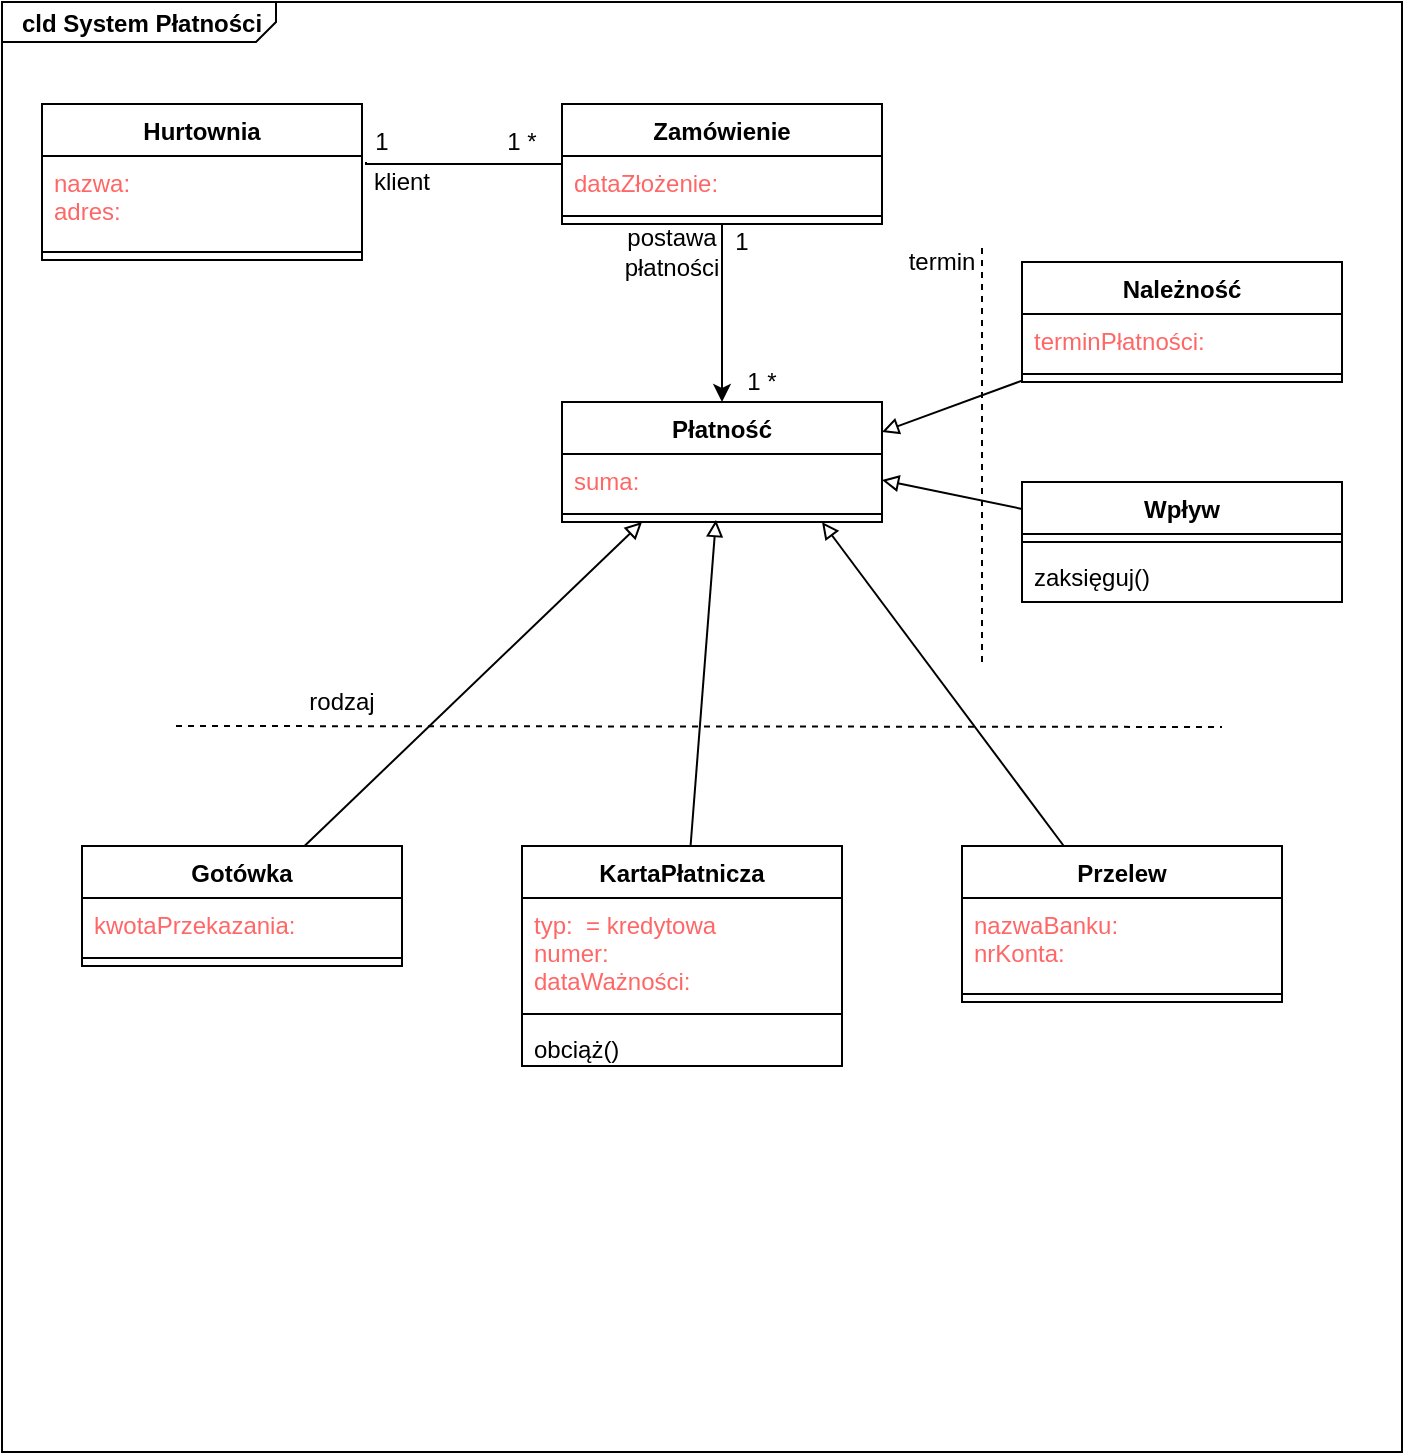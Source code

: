 <mxfile version="13.8.1" type="github">
  <diagram id="C5RBs43oDa-KdzZeNtuy" name="Page-1">
    <mxGraphModel dx="1422" dy="762" grid="1" gridSize="10" guides="1" tooltips="1" connect="1" arrows="1" fold="1" page="1" pageScale="1" pageWidth="827" pageHeight="1169" math="0" shadow="0">
      <root>
        <mxCell id="WIyWlLk6GJQsqaUBKTNV-0" />
        <mxCell id="WIyWlLk6GJQsqaUBKTNV-1" parent="WIyWlLk6GJQsqaUBKTNV-0" />
        <mxCell id="AJahBqpQrGghT7sTdUaU-17" value="&lt;p style=&quot;margin: 0px ; margin-top: 4px ; margin-left: 10px ; text-align: left&quot;&gt;&lt;b&gt;cld System Płatności&lt;/b&gt;&lt;/p&gt;" style="html=1;strokeWidth=1;shape=mxgraph.sysml.package;html=1;overflow=fill;whiteSpace=wrap;labelX=137;" vertex="1" parent="WIyWlLk6GJQsqaUBKTNV-1">
          <mxGeometry x="60" y="20" width="700" height="725" as="geometry" />
        </mxCell>
        <mxCell id="AJahBqpQrGghT7sTdUaU-93" style="edgeStyle=none;orthogonalLoop=1;jettySize=auto;html=1;entryX=1;entryY=0.25;entryDx=0;entryDy=0;endArrow=block;endFill=0;" edge="1" parent="WIyWlLk6GJQsqaUBKTNV-1" source="AJahBqpQrGghT7sTdUaU-46" target="AJahBqpQrGghT7sTdUaU-38">
          <mxGeometry relative="1" as="geometry" />
        </mxCell>
        <mxCell id="AJahBqpQrGghT7sTdUaU-46" value="Należność" style="swimlane;fontStyle=1;align=center;verticalAlign=top;childLayout=stackLayout;horizontal=1;startSize=26;horizontalStack=0;resizeParent=1;resizeParentMax=0;resizeLast=0;collapsible=1;marginBottom=0;" vertex="1" parent="WIyWlLk6GJQsqaUBKTNV-1">
          <mxGeometry x="570" y="150" width="160" height="60" as="geometry" />
        </mxCell>
        <mxCell id="AJahBqpQrGghT7sTdUaU-47" value="terminPłatności:" style="text;strokeColor=none;fillColor=none;align=left;verticalAlign=top;spacingLeft=4;spacingRight=4;overflow=hidden;rotatable=0;points=[[0,0.5],[1,0.5]];portConstraint=eastwest;fontColor=#FF6666;" vertex="1" parent="AJahBqpQrGghT7sTdUaU-46">
          <mxGeometry y="26" width="160" height="26" as="geometry" />
        </mxCell>
        <mxCell id="AJahBqpQrGghT7sTdUaU-48" value="" style="line;strokeWidth=1;fillColor=none;align=left;verticalAlign=middle;spacingTop=-1;spacingLeft=3;spacingRight=3;rotatable=0;labelPosition=right;points=[];portConstraint=eastwest;" vertex="1" parent="AJahBqpQrGghT7sTdUaU-46">
          <mxGeometry y="52" width="160" height="8" as="geometry" />
        </mxCell>
        <mxCell id="AJahBqpQrGghT7sTdUaU-87" style="edgeStyle=none;orthogonalLoop=1;jettySize=auto;html=1;entryX=1;entryY=0.5;entryDx=0;entryDy=0;endArrow=block;endFill=0;" edge="1" parent="WIyWlLk6GJQsqaUBKTNV-1" source="AJahBqpQrGghT7sTdUaU-55" target="AJahBqpQrGghT7sTdUaU-39">
          <mxGeometry relative="1" as="geometry" />
        </mxCell>
        <mxCell id="AJahBqpQrGghT7sTdUaU-55" value="Wpływ" style="swimlane;fontStyle=1;align=center;verticalAlign=top;childLayout=stackLayout;horizontal=1;startSize=26;horizontalStack=0;resizeParent=1;resizeParentMax=0;resizeLast=0;collapsible=1;marginBottom=0;" vertex="1" parent="WIyWlLk6GJQsqaUBKTNV-1">
          <mxGeometry x="570" y="260" width="160" height="60" as="geometry" />
        </mxCell>
        <mxCell id="AJahBqpQrGghT7sTdUaU-57" value="" style="line;strokeWidth=1;fillColor=none;align=left;verticalAlign=middle;spacingTop=-1;spacingLeft=3;spacingRight=3;rotatable=0;labelPosition=right;points=[];portConstraint=eastwest;" vertex="1" parent="AJahBqpQrGghT7sTdUaU-55">
          <mxGeometry y="26" width="160" height="8" as="geometry" />
        </mxCell>
        <mxCell id="AJahBqpQrGghT7sTdUaU-58" value="zaksięguj()" style="text;strokeColor=none;fillColor=none;align=left;verticalAlign=top;spacingLeft=4;spacingRight=4;overflow=hidden;rotatable=0;points=[[0,0.5],[1,0.5]];portConstraint=eastwest;" vertex="1" parent="AJahBqpQrGghT7sTdUaU-55">
          <mxGeometry y="34" width="160" height="26" as="geometry" />
        </mxCell>
        <mxCell id="AJahBqpQrGghT7sTdUaU-76" style="edgeStyle=orthogonalEdgeStyle;rounded=0;orthogonalLoop=1;jettySize=auto;html=1;endArrow=none;endFill=0;" edge="1" parent="WIyWlLk6GJQsqaUBKTNV-1" target="AJahBqpQrGghT7sTdUaU-34">
          <mxGeometry relative="1" as="geometry">
            <mxPoint x="242" y="100" as="sourcePoint" />
            <Array as="points">
              <mxPoint x="242" y="101" />
            </Array>
          </mxGeometry>
        </mxCell>
        <mxCell id="AJahBqpQrGghT7sTdUaU-18" value="Hurtownia" style="swimlane;fontStyle=1;align=center;verticalAlign=top;childLayout=stackLayout;horizontal=1;startSize=26;horizontalStack=0;resizeParent=1;resizeParentMax=0;resizeLast=0;collapsible=1;marginBottom=0;" vertex="1" parent="WIyWlLk6GJQsqaUBKTNV-1">
          <mxGeometry x="80" y="71" width="160" height="78" as="geometry" />
        </mxCell>
        <mxCell id="AJahBqpQrGghT7sTdUaU-19" value="nazwa:&#xa;adres:" style="text;align=left;verticalAlign=top;spacingLeft=4;spacingRight=4;overflow=hidden;rotatable=0;points=[[0,0.5],[1,0.5]];portConstraint=eastwest;fontColor=#FF6666;" vertex="1" parent="AJahBqpQrGghT7sTdUaU-18">
          <mxGeometry y="26" width="160" height="44" as="geometry" />
        </mxCell>
        <mxCell id="AJahBqpQrGghT7sTdUaU-20" value="" style="line;strokeWidth=1;fillColor=none;align=left;verticalAlign=middle;spacingTop=-1;spacingLeft=3;spacingRight=3;rotatable=0;labelPosition=right;points=[];portConstraint=eastwest;" vertex="1" parent="AJahBqpQrGghT7sTdUaU-18">
          <mxGeometry y="70" width="160" height="8" as="geometry" />
        </mxCell>
        <mxCell id="AJahBqpQrGghT7sTdUaU-82" style="edgeStyle=orthogonalEdgeStyle;rounded=0;orthogonalLoop=1;jettySize=auto;html=1;endArrow=classic;endFill=1;" edge="1" parent="WIyWlLk6GJQsqaUBKTNV-1" source="AJahBqpQrGghT7sTdUaU-34" target="AJahBqpQrGghT7sTdUaU-38">
          <mxGeometry relative="1" as="geometry" />
        </mxCell>
        <mxCell id="AJahBqpQrGghT7sTdUaU-34" value="Zamówienie" style="swimlane;fontStyle=1;align=center;verticalAlign=top;childLayout=stackLayout;horizontal=1;startSize=26;horizontalStack=0;resizeParent=1;resizeParentMax=0;resizeLast=0;collapsible=1;marginBottom=0;" vertex="1" parent="WIyWlLk6GJQsqaUBKTNV-1">
          <mxGeometry x="340" y="71" width="160" height="60" as="geometry" />
        </mxCell>
        <mxCell id="AJahBqpQrGghT7sTdUaU-35" value="dataZłożenie:" style="text;strokeColor=none;fillColor=none;align=left;verticalAlign=top;spacingLeft=4;spacingRight=4;overflow=hidden;rotatable=0;points=[[0,0.5],[1,0.5]];portConstraint=eastwest;fontColor=#FF6666;" vertex="1" parent="AJahBqpQrGghT7sTdUaU-34">
          <mxGeometry y="26" width="160" height="26" as="geometry" />
        </mxCell>
        <mxCell id="AJahBqpQrGghT7sTdUaU-36" value="" style="line;strokeWidth=1;fillColor=none;align=left;verticalAlign=middle;spacingTop=-1;spacingLeft=3;spacingRight=3;rotatable=0;labelPosition=right;points=[];portConstraint=eastwest;" vertex="1" parent="AJahBqpQrGghT7sTdUaU-34">
          <mxGeometry y="52" width="160" height="8" as="geometry" />
        </mxCell>
        <mxCell id="AJahBqpQrGghT7sTdUaU-38" value="Płatność" style="swimlane;fontStyle=1;align=center;verticalAlign=top;childLayout=stackLayout;horizontal=1;startSize=26;horizontalStack=0;resizeParent=1;resizeParentMax=0;resizeLast=0;collapsible=1;marginBottom=0;" vertex="1" parent="WIyWlLk6GJQsqaUBKTNV-1">
          <mxGeometry x="340" y="220" width="160" height="60" as="geometry" />
        </mxCell>
        <mxCell id="AJahBqpQrGghT7sTdUaU-39" value="suma:" style="text;strokeColor=none;fillColor=none;align=left;verticalAlign=top;spacingLeft=4;spacingRight=4;overflow=hidden;rotatable=0;points=[[0,0.5],[1,0.5]];portConstraint=eastwest;fontColor=#FF6666;" vertex="1" parent="AJahBqpQrGghT7sTdUaU-38">
          <mxGeometry y="26" width="160" height="26" as="geometry" />
        </mxCell>
        <mxCell id="AJahBqpQrGghT7sTdUaU-40" value="" style="line;strokeWidth=1;fillColor=none;align=left;verticalAlign=middle;spacingTop=-1;spacingLeft=3;spacingRight=3;rotatable=0;labelPosition=right;points=[];portConstraint=eastwest;" vertex="1" parent="AJahBqpQrGghT7sTdUaU-38">
          <mxGeometry y="52" width="160" height="8" as="geometry" />
        </mxCell>
        <mxCell id="AJahBqpQrGghT7sTdUaU-92" style="edgeStyle=none;orthogonalLoop=1;jettySize=auto;html=1;endArrow=block;endFill=0;endSize=6;" edge="1" parent="WIyWlLk6GJQsqaUBKTNV-1" source="AJahBqpQrGghT7sTdUaU-71">
          <mxGeometry relative="1" as="geometry">
            <mxPoint x="470" y="280" as="targetPoint" />
          </mxGeometry>
        </mxCell>
        <mxCell id="AJahBqpQrGghT7sTdUaU-71" value="Przelew" style="swimlane;fontStyle=1;align=center;verticalAlign=top;childLayout=stackLayout;horizontal=1;startSize=26;horizontalStack=0;resizeParent=1;resizeParentMax=0;resizeLast=0;collapsible=1;marginBottom=0;" vertex="1" parent="WIyWlLk6GJQsqaUBKTNV-1">
          <mxGeometry x="540" y="442" width="160" height="78" as="geometry" />
        </mxCell>
        <mxCell id="AJahBqpQrGghT7sTdUaU-72" value="nazwaBanku:&#xa;nrKonta:" style="text;strokeColor=none;fillColor=none;align=left;verticalAlign=top;spacingLeft=4;spacingRight=4;overflow=hidden;rotatable=0;points=[[0,0.5],[1,0.5]];portConstraint=eastwest;fontColor=#FF6666;" vertex="1" parent="AJahBqpQrGghT7sTdUaU-71">
          <mxGeometry y="26" width="160" height="44" as="geometry" />
        </mxCell>
        <mxCell id="AJahBqpQrGghT7sTdUaU-73" value="" style="line;strokeWidth=1;fillColor=none;align=left;verticalAlign=middle;spacingTop=-1;spacingLeft=3;spacingRight=3;rotatable=0;labelPosition=right;points=[];portConstraint=eastwest;" vertex="1" parent="AJahBqpQrGghT7sTdUaU-71">
          <mxGeometry y="70" width="160" height="8" as="geometry" />
        </mxCell>
        <mxCell id="AJahBqpQrGghT7sTdUaU-89" style="edgeStyle=none;orthogonalLoop=1;jettySize=auto;html=1;entryX=0.481;entryY=0.875;entryDx=0;entryDy=0;entryPerimeter=0;endArrow=block;endFill=0;" edge="1" parent="WIyWlLk6GJQsqaUBKTNV-1" source="AJahBqpQrGghT7sTdUaU-63" target="AJahBqpQrGghT7sTdUaU-40">
          <mxGeometry relative="1" as="geometry" />
        </mxCell>
        <mxCell id="AJahBqpQrGghT7sTdUaU-63" value="KartaPłatnicza" style="swimlane;fontStyle=1;align=center;verticalAlign=top;childLayout=stackLayout;horizontal=1;startSize=26;horizontalStack=0;resizeParent=1;resizeParentMax=0;resizeLast=0;collapsible=1;marginBottom=0;" vertex="1" parent="WIyWlLk6GJQsqaUBKTNV-1">
          <mxGeometry x="320" y="442" width="160" height="110" as="geometry" />
        </mxCell>
        <mxCell id="AJahBqpQrGghT7sTdUaU-64" value="typ:  = kredytowa&#xa;numer:&#xa;dataWażności:" style="text;strokeColor=none;fillColor=none;align=left;verticalAlign=top;spacingLeft=4;spacingRight=4;overflow=hidden;rotatable=0;points=[[0,0.5],[1,0.5]];portConstraint=eastwest;fontColor=#FF6666;" vertex="1" parent="AJahBqpQrGghT7sTdUaU-63">
          <mxGeometry y="26" width="160" height="54" as="geometry" />
        </mxCell>
        <mxCell id="AJahBqpQrGghT7sTdUaU-65" value="" style="line;strokeWidth=1;fillColor=none;align=left;verticalAlign=middle;spacingTop=-1;spacingLeft=3;spacingRight=3;rotatable=0;labelPosition=right;points=[];portConstraint=eastwest;" vertex="1" parent="AJahBqpQrGghT7sTdUaU-63">
          <mxGeometry y="80" width="160" height="8" as="geometry" />
        </mxCell>
        <mxCell id="AJahBqpQrGghT7sTdUaU-66" value="obciąż()" style="text;strokeColor=none;fillColor=none;align=left;verticalAlign=top;spacingLeft=4;spacingRight=4;overflow=hidden;rotatable=0;points=[[0,0.5],[1,0.5]];portConstraint=eastwest;" vertex="1" parent="AJahBqpQrGghT7sTdUaU-63">
          <mxGeometry y="88" width="160" height="22" as="geometry" />
        </mxCell>
        <mxCell id="AJahBqpQrGghT7sTdUaU-91" style="edgeStyle=none;orthogonalLoop=1;jettySize=auto;html=1;entryX=0.25;entryY=1;entryDx=0;entryDy=0;endArrow=block;endFill=0;" edge="1" parent="WIyWlLk6GJQsqaUBKTNV-1" source="AJahBqpQrGghT7sTdUaU-59" target="AJahBqpQrGghT7sTdUaU-38">
          <mxGeometry relative="1" as="geometry" />
        </mxCell>
        <mxCell id="AJahBqpQrGghT7sTdUaU-59" value="Gotówka" style="swimlane;fontStyle=1;align=center;verticalAlign=top;childLayout=stackLayout;horizontal=1;startSize=26;horizontalStack=0;resizeParent=1;resizeParentMax=0;resizeLast=0;collapsible=1;marginBottom=0;" vertex="1" parent="WIyWlLk6GJQsqaUBKTNV-1">
          <mxGeometry x="100" y="442" width="160" height="60" as="geometry" />
        </mxCell>
        <mxCell id="AJahBqpQrGghT7sTdUaU-60" value="kwotaPrzekazania:" style="text;strokeColor=none;fillColor=none;align=left;verticalAlign=top;spacingLeft=4;spacingRight=4;overflow=hidden;rotatable=0;points=[[0,0.5],[1,0.5]];portConstraint=eastwest;fontColor=#FF6666;" vertex="1" parent="AJahBqpQrGghT7sTdUaU-59">
          <mxGeometry y="26" width="160" height="26" as="geometry" />
        </mxCell>
        <mxCell id="AJahBqpQrGghT7sTdUaU-61" value="" style="line;strokeWidth=1;fillColor=none;align=left;verticalAlign=middle;spacingTop=-1;spacingLeft=3;spacingRight=3;rotatable=0;labelPosition=right;points=[];portConstraint=eastwest;" vertex="1" parent="AJahBqpQrGghT7sTdUaU-59">
          <mxGeometry y="52" width="160" height="8" as="geometry" />
        </mxCell>
        <mxCell id="AJahBqpQrGghT7sTdUaU-79" value="1" style="text;html=1;strokeColor=none;fillColor=none;align=center;verticalAlign=middle;whiteSpace=wrap;rounded=0;" vertex="1" parent="WIyWlLk6GJQsqaUBKTNV-1">
          <mxGeometry x="230" y="80" width="40" height="20" as="geometry" />
        </mxCell>
        <mxCell id="AJahBqpQrGghT7sTdUaU-80" value="1 *" style="text;html=1;strokeColor=none;fillColor=none;align=center;verticalAlign=middle;whiteSpace=wrap;rounded=0;" vertex="1" parent="WIyWlLk6GJQsqaUBKTNV-1">
          <mxGeometry x="300" y="80" width="40" height="20" as="geometry" />
        </mxCell>
        <mxCell id="AJahBqpQrGghT7sTdUaU-81" value="klient" style="text;html=1;strokeColor=none;fillColor=none;align=center;verticalAlign=middle;whiteSpace=wrap;rounded=0;" vertex="1" parent="WIyWlLk6GJQsqaUBKTNV-1">
          <mxGeometry x="240" y="100" width="40" height="20" as="geometry" />
        </mxCell>
        <mxCell id="AJahBqpQrGghT7sTdUaU-83" value="1" style="text;html=1;strokeColor=none;fillColor=none;align=center;verticalAlign=middle;whiteSpace=wrap;rounded=0;" vertex="1" parent="WIyWlLk6GJQsqaUBKTNV-1">
          <mxGeometry x="420" y="130" width="20" height="20" as="geometry" />
        </mxCell>
        <mxCell id="AJahBqpQrGghT7sTdUaU-84" value="1 *" style="text;html=1;strokeColor=none;fillColor=none;align=center;verticalAlign=middle;whiteSpace=wrap;rounded=0;" vertex="1" parent="WIyWlLk6GJQsqaUBKTNV-1">
          <mxGeometry x="420" y="200" width="40" height="20" as="geometry" />
        </mxCell>
        <mxCell id="AJahBqpQrGghT7sTdUaU-85" value="postawa&lt;br&gt;płatności" style="text;html=1;strokeColor=none;fillColor=none;align=center;verticalAlign=middle;whiteSpace=wrap;rounded=0;" vertex="1" parent="WIyWlLk6GJQsqaUBKTNV-1">
          <mxGeometry x="370" y="130" width="50" height="30" as="geometry" />
        </mxCell>
        <mxCell id="AJahBqpQrGghT7sTdUaU-99" value="" style="endArrow=none;dashed=1;html=1;strokeColor=#000000;fontColor=#FF6666;" edge="1" parent="WIyWlLk6GJQsqaUBKTNV-1">
          <mxGeometry width="50" height="50" relative="1" as="geometry">
            <mxPoint x="147" y="382" as="sourcePoint" />
            <mxPoint x="670" y="382.482" as="targetPoint" />
          </mxGeometry>
        </mxCell>
        <mxCell id="AJahBqpQrGghT7sTdUaU-101" value="&lt;font color=&quot;#000000&quot;&gt;rodzaj&lt;/font&gt;" style="text;html=1;strokeColor=none;fillColor=none;align=center;verticalAlign=middle;whiteSpace=wrap;rounded=0;fontColor=#FF6666;" vertex="1" parent="WIyWlLk6GJQsqaUBKTNV-1">
          <mxGeometry x="210" y="360" width="40" height="20" as="geometry" />
        </mxCell>
        <mxCell id="AJahBqpQrGghT7sTdUaU-102" value="" style="endArrow=none;dashed=1;html=1;strokeColor=#000000;fontColor=#FF6666;" edge="1" parent="WIyWlLk6GJQsqaUBKTNV-1">
          <mxGeometry width="50" height="50" relative="1" as="geometry">
            <mxPoint x="550" y="350" as="sourcePoint" />
            <mxPoint x="550" y="140" as="targetPoint" />
          </mxGeometry>
        </mxCell>
        <mxCell id="AJahBqpQrGghT7sTdUaU-104" value="termin" style="text;html=1;strokeColor=none;fillColor=none;align=center;verticalAlign=middle;whiteSpace=wrap;rounded=0;labelBackgroundColor=none;" vertex="1" parent="WIyWlLk6GJQsqaUBKTNV-1">
          <mxGeometry x="510" y="140" width="40" height="20" as="geometry" />
        </mxCell>
      </root>
    </mxGraphModel>
  </diagram>
</mxfile>
